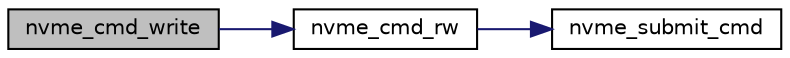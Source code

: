 digraph "nvme_cmd_write"
{
  edge [fontname="Helvetica",fontsize="10",labelfontname="Helvetica",labelfontsize="10"];
  node [fontname="Helvetica",fontsize="10",shape=record];
  rankdir="LR";
  Node1 [label="nvme_cmd_write",height=0.2,width=0.4,color="black", fillcolor="grey75", style="filled", fontcolor="black"];
  Node1 -> Node2 [color="midnightblue",fontsize="10",style="solid",fontname="Helvetica"];
  Node2 [label="nvme_cmd_rw",height=0.2,width=0.4,color="black", fillcolor="white", style="filled",URL="$unvme__nvme_8c.html#a5ac109a5084e0fd473167e18f140c288"];
  Node2 -> Node3 [color="midnightblue",fontsize="10",style="solid",fontname="Helvetica"];
  Node3 [label="nvme_submit_cmd",height=0.2,width=0.4,color="black", fillcolor="white", style="filled",URL="$unvme__nvme_8c.html#a14c1d952a58550e910747273e3dad34b"];
}
